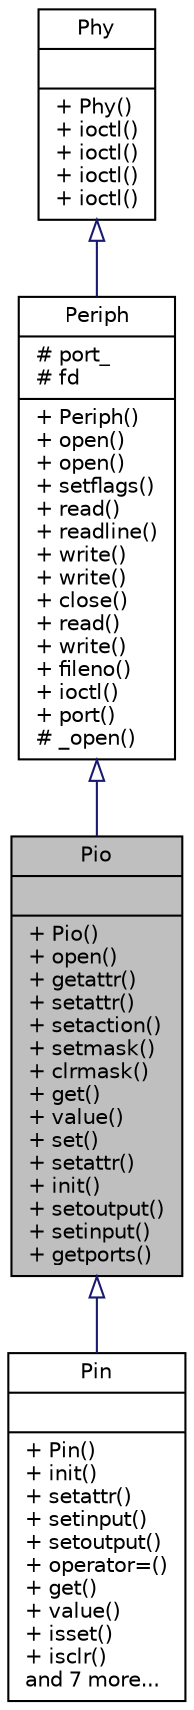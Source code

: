 digraph "Pio"
{
  bgcolor="transparent";
  edge [fontname="Helvetica",fontsize="10",labelfontname="Helvetica",labelfontsize="10"];
  node [fontname="Helvetica",fontsize="10",shape=record];
  Node1 [label="{Pio\n||+ Pio()\l+ open()\l+ getattr()\l+ setattr()\l+ setaction()\l+ setmask()\l+ clrmask()\l+ get()\l+ value()\l+ set()\l+ setattr()\l+ init()\l+ setoutput()\l+ setinput()\l+ getports()\l}",height=0.2,width=0.4,color="black", fillcolor="grey75", style="filled" fontcolor="black"];
  Node2 -> Node1 [dir="back",color="midnightblue",fontsize="10",style="solid",arrowtail="onormal",fontname="Helvetica"];
  Node2 [label="{Periph\n|# port_\l# fd\l|+ Periph()\l+ open()\l+ open()\l+ setflags()\l+ read()\l+ readline()\l+ write()\l+ write()\l+ close()\l+ read()\l+ write()\l+ fileno()\l+ ioctl()\l+ port()\l# _open()\l}",height=0.2,width=0.4,color="black",URL="$class_periph.html",tooltip="Peripheral Class. "];
  Node3 -> Node2 [dir="back",color="midnightblue",fontsize="10",style="solid",arrowtail="onormal",fontname="Helvetica"];
  Node3 [label="{Phy\n||+ Phy()\l+ ioctl()\l+ ioctl()\l+ ioctl()\l+ ioctl()\l}",height=0.2,width=0.4,color="black",URL="$class_phy.html",tooltip="Base Applib Class for Physical devices. "];
  Node1 -> Node4 [dir="back",color="midnightblue",fontsize="10",style="solid",arrowtail="onormal",fontname="Helvetica"];
  Node4 [label="{Pin\n||+ Pin()\l+ init()\l+ setattr()\l+ setinput()\l+ setoutput()\l+ operator=()\l+ get()\l+ value()\l+ isset()\l+ isclr()\land 7 more...\l}",height=0.2,width=0.4,color="black",URL="$class_pin.html",tooltip="Pin class. "];
}
